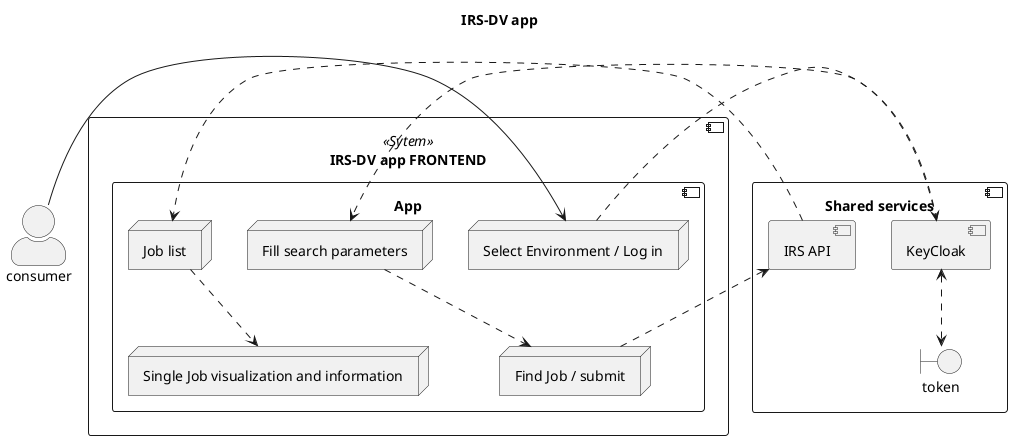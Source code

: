@startuml
title: IRS-DV app
skinparam actorStyle awesome
actor consumer as user

component "Shared services" {
component "KeyCloak" as keycloak
boundary "token" as token
component "IRS API" as api
}

component "IRS-DV app FRONTEND" as irsdv <<Sytem>> {

component App as mainPage {
node "Fill search parameters" as parameters 
node "Select Environment / Log in" as env
node "Find Job / submit" as button
node "Single Job visualization and information" as visual
node "Job list" as list
} 
}


user -> env
env .> keycloak
keycloak <..> token
keycloak .> parameters

parameters ..> button
button ..> api
api ..> list
list ..> visual

@enduml
